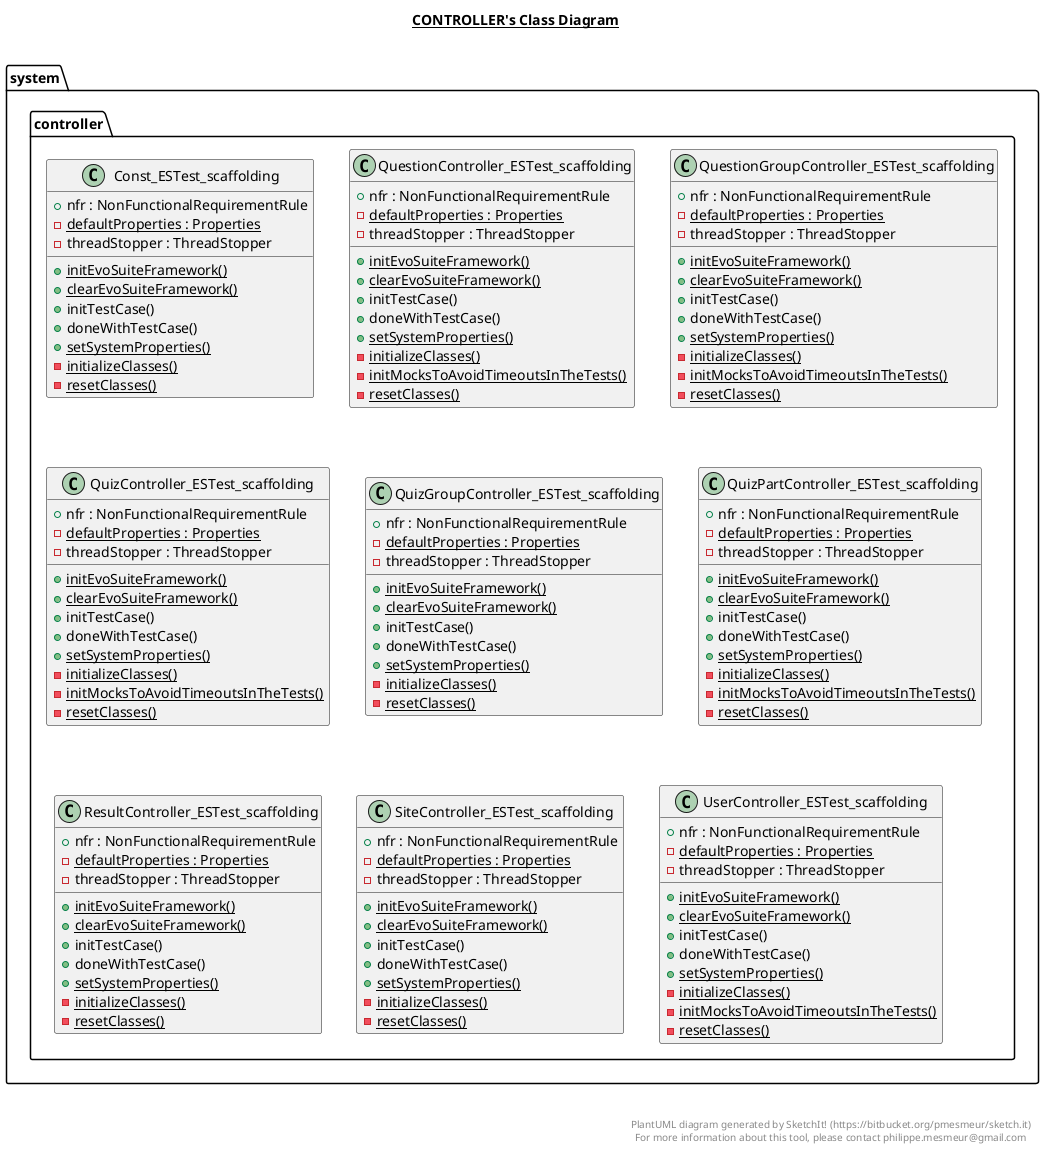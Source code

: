 @startuml

title __CONTROLLER's Class Diagram__\n

  package system.controller {
    class Const_ESTest_scaffolding {
        + nfr : NonFunctionalRequirementRule
        {static} - defaultProperties : Properties
        - threadStopper : ThreadStopper
        {static} + initEvoSuiteFramework()
        {static} + clearEvoSuiteFramework()
        + initTestCase()
        + doneWithTestCase()
        {static} + setSystemProperties()
        {static} - initializeClasses()
        {static} - resetClasses()
    }
  }
  

  package system.controller {
    class QuestionController_ESTest_scaffolding {
        + nfr : NonFunctionalRequirementRule
        {static} - defaultProperties : Properties
        - threadStopper : ThreadStopper
        {static} + initEvoSuiteFramework()
        {static} + clearEvoSuiteFramework()
        + initTestCase()
        + doneWithTestCase()
        {static} + setSystemProperties()
        {static} - initializeClasses()
        {static} - initMocksToAvoidTimeoutsInTheTests()
        {static} - resetClasses()
    }
  }
  

  package system.controller {
    class QuestionGroupController_ESTest_scaffolding {
        + nfr : NonFunctionalRequirementRule
        {static} - defaultProperties : Properties
        - threadStopper : ThreadStopper
        {static} + initEvoSuiteFramework()
        {static} + clearEvoSuiteFramework()
        + initTestCase()
        + doneWithTestCase()
        {static} + setSystemProperties()
        {static} - initializeClasses()
        {static} - initMocksToAvoidTimeoutsInTheTests()
        {static} - resetClasses()
    }
  }
  

  package system.controller {
    class QuizController_ESTest_scaffolding {
        + nfr : NonFunctionalRequirementRule
        {static} - defaultProperties : Properties
        - threadStopper : ThreadStopper
        {static} + initEvoSuiteFramework()
        {static} + clearEvoSuiteFramework()
        + initTestCase()
        + doneWithTestCase()
        {static} + setSystemProperties()
        {static} - initializeClasses()
        {static} - initMocksToAvoidTimeoutsInTheTests()
        {static} - resetClasses()
    }
  }
  

  package system.controller {
    class QuizGroupController_ESTest_scaffolding {
        + nfr : NonFunctionalRequirementRule
        {static} - defaultProperties : Properties
        - threadStopper : ThreadStopper
        {static} + initEvoSuiteFramework()
        {static} + clearEvoSuiteFramework()
        + initTestCase()
        + doneWithTestCase()
        {static} + setSystemProperties()
        {static} - initializeClasses()
        {static} - resetClasses()
    }
  }
  

  package system.controller {
    class QuizPartController_ESTest_scaffolding {
        + nfr : NonFunctionalRequirementRule
        {static} - defaultProperties : Properties
        - threadStopper : ThreadStopper
        {static} + initEvoSuiteFramework()
        {static} + clearEvoSuiteFramework()
        + initTestCase()
        + doneWithTestCase()
        {static} + setSystemProperties()
        {static} - initializeClasses()
        {static} - initMocksToAvoidTimeoutsInTheTests()
        {static} - resetClasses()
    }
  }
  

  package system.controller {
    class ResultController_ESTest_scaffolding {
        + nfr : NonFunctionalRequirementRule
        {static} - defaultProperties : Properties
        - threadStopper : ThreadStopper
        {static} + initEvoSuiteFramework()
        {static} + clearEvoSuiteFramework()
        + initTestCase()
        + doneWithTestCase()
        {static} + setSystemProperties()
        {static} - initializeClasses()
        {static} - resetClasses()
    }
  }
  

  package system.controller {
    class SiteController_ESTest_scaffolding {
        + nfr : NonFunctionalRequirementRule
        {static} - defaultProperties : Properties
        - threadStopper : ThreadStopper
        {static} + initEvoSuiteFramework()
        {static} + clearEvoSuiteFramework()
        + initTestCase()
        + doneWithTestCase()
        {static} + setSystemProperties()
        {static} - initializeClasses()
        {static} - resetClasses()
    }
  }
  

  package system.controller {
    class UserController_ESTest_scaffolding {
        + nfr : NonFunctionalRequirementRule
        {static} - defaultProperties : Properties
        - threadStopper : ThreadStopper
        {static} + initEvoSuiteFramework()
        {static} + clearEvoSuiteFramework()
        + initTestCase()
        + doneWithTestCase()
        {static} + setSystemProperties()
        {static} - initializeClasses()
        {static} - initMocksToAvoidTimeoutsInTheTests()
        {static} - resetClasses()
    }
  }
  



right footer


PlantUML diagram generated by SketchIt! (https://bitbucket.org/pmesmeur/sketch.it)
For more information about this tool, please contact philippe.mesmeur@gmail.com
endfooter

@enduml

